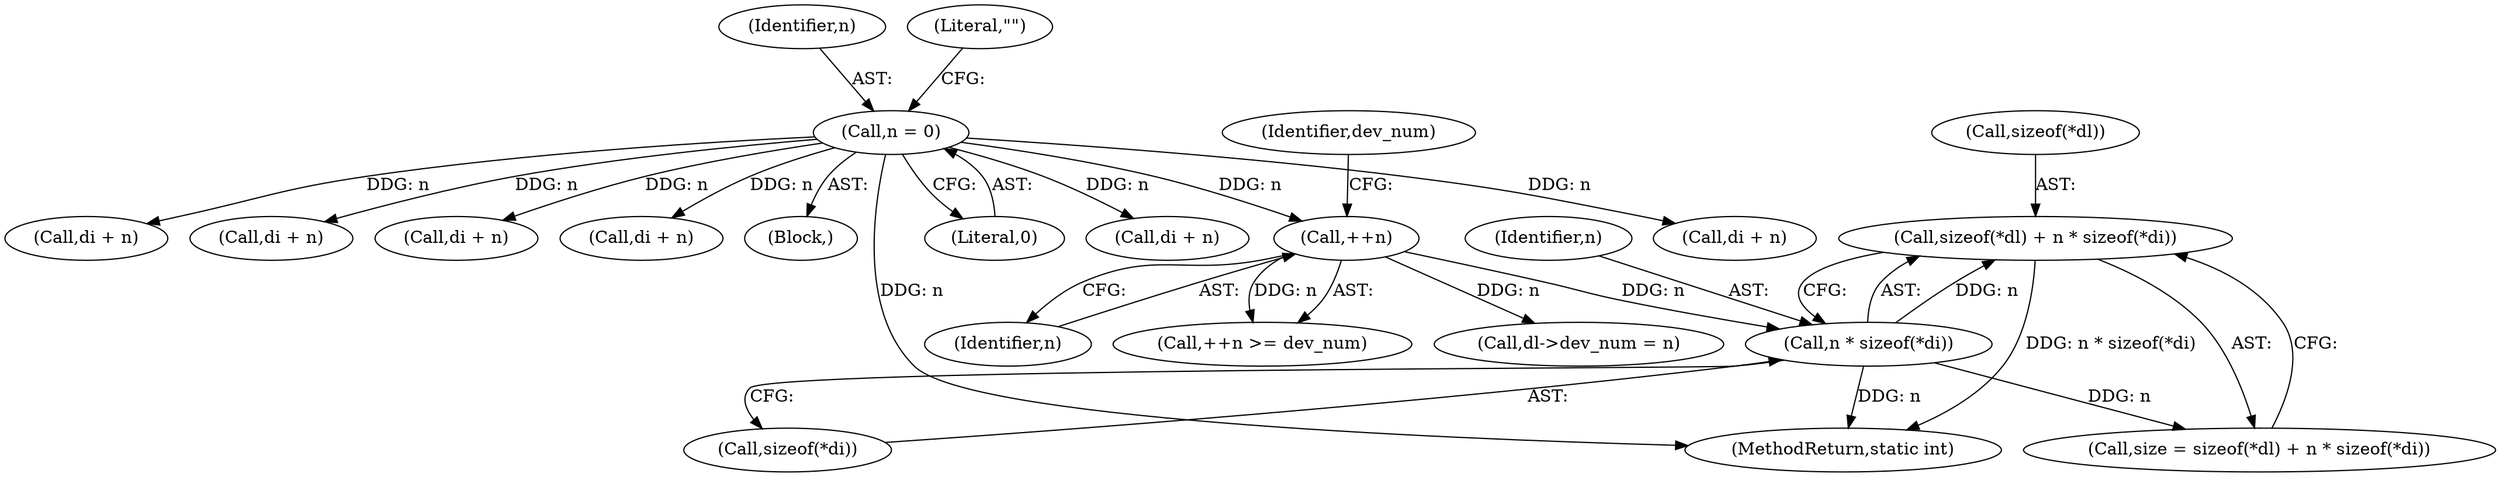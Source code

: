 digraph "0_linux_f9432c5ec8b1e9a09b9b0e5569e3c73db8de432a@API" {
"1000255" [label="(Call,sizeof(*dl) + n * sizeof(*di))"];
"1000259" [label="(Call,n * sizeof(*di))"];
"1000241" [label="(Call,++n)"];
"1000107" [label="(Call,n = 0)"];
"1000108" [label="(Identifier,n)"];
"1000242" [label="(Identifier,n)"];
"1000210" [label="(Call,di + n)"];
"1000114" [label="(Literal,\"\")"];
"1000181" [label="(Call,di + n)"];
"1000107" [label="(Call,n = 0)"];
"1000102" [label="(Block,)"];
"1000261" [label="(Call,sizeof(*di))"];
"1000256" [label="(Call,sizeof(*dl))"];
"1000190" [label="(Call,di + n)"];
"1000255" [label="(Call,sizeof(*dl) + n * sizeof(*di))"];
"1000199" [label="(Call,di + n)"];
"1000248" [label="(Call,dl->dev_num = n)"];
"1000260" [label="(Identifier,n)"];
"1000253" [label="(Call,size = sizeof(*dl) + n * sizeof(*di))"];
"1000243" [label="(Identifier,dev_num)"];
"1000109" [label="(Literal,0)"];
"1000278" [label="(MethodReturn,static int)"];
"1000241" [label="(Call,++n)"];
"1000220" [label="(Call,di + n)"];
"1000240" [label="(Call,++n >= dev_num)"];
"1000259" [label="(Call,n * sizeof(*di))"];
"1000231" [label="(Call,di + n)"];
"1000255" -> "1000253"  [label="AST: "];
"1000255" -> "1000259"  [label="CFG: "];
"1000256" -> "1000255"  [label="AST: "];
"1000259" -> "1000255"  [label="AST: "];
"1000253" -> "1000255"  [label="CFG: "];
"1000255" -> "1000278"  [label="DDG: n * sizeof(*di)"];
"1000259" -> "1000255"  [label="DDG: n"];
"1000259" -> "1000261"  [label="CFG: "];
"1000260" -> "1000259"  [label="AST: "];
"1000261" -> "1000259"  [label="AST: "];
"1000259" -> "1000278"  [label="DDG: n"];
"1000259" -> "1000253"  [label="DDG: n"];
"1000241" -> "1000259"  [label="DDG: n"];
"1000241" -> "1000240"  [label="AST: "];
"1000241" -> "1000242"  [label="CFG: "];
"1000242" -> "1000241"  [label="AST: "];
"1000243" -> "1000241"  [label="CFG: "];
"1000241" -> "1000240"  [label="DDG: n"];
"1000107" -> "1000241"  [label="DDG: n"];
"1000241" -> "1000248"  [label="DDG: n"];
"1000107" -> "1000102"  [label="AST: "];
"1000107" -> "1000109"  [label="CFG: "];
"1000108" -> "1000107"  [label="AST: "];
"1000109" -> "1000107"  [label="AST: "];
"1000114" -> "1000107"  [label="CFG: "];
"1000107" -> "1000278"  [label="DDG: n"];
"1000107" -> "1000181"  [label="DDG: n"];
"1000107" -> "1000190"  [label="DDG: n"];
"1000107" -> "1000199"  [label="DDG: n"];
"1000107" -> "1000210"  [label="DDG: n"];
"1000107" -> "1000220"  [label="DDG: n"];
"1000107" -> "1000231"  [label="DDG: n"];
}
